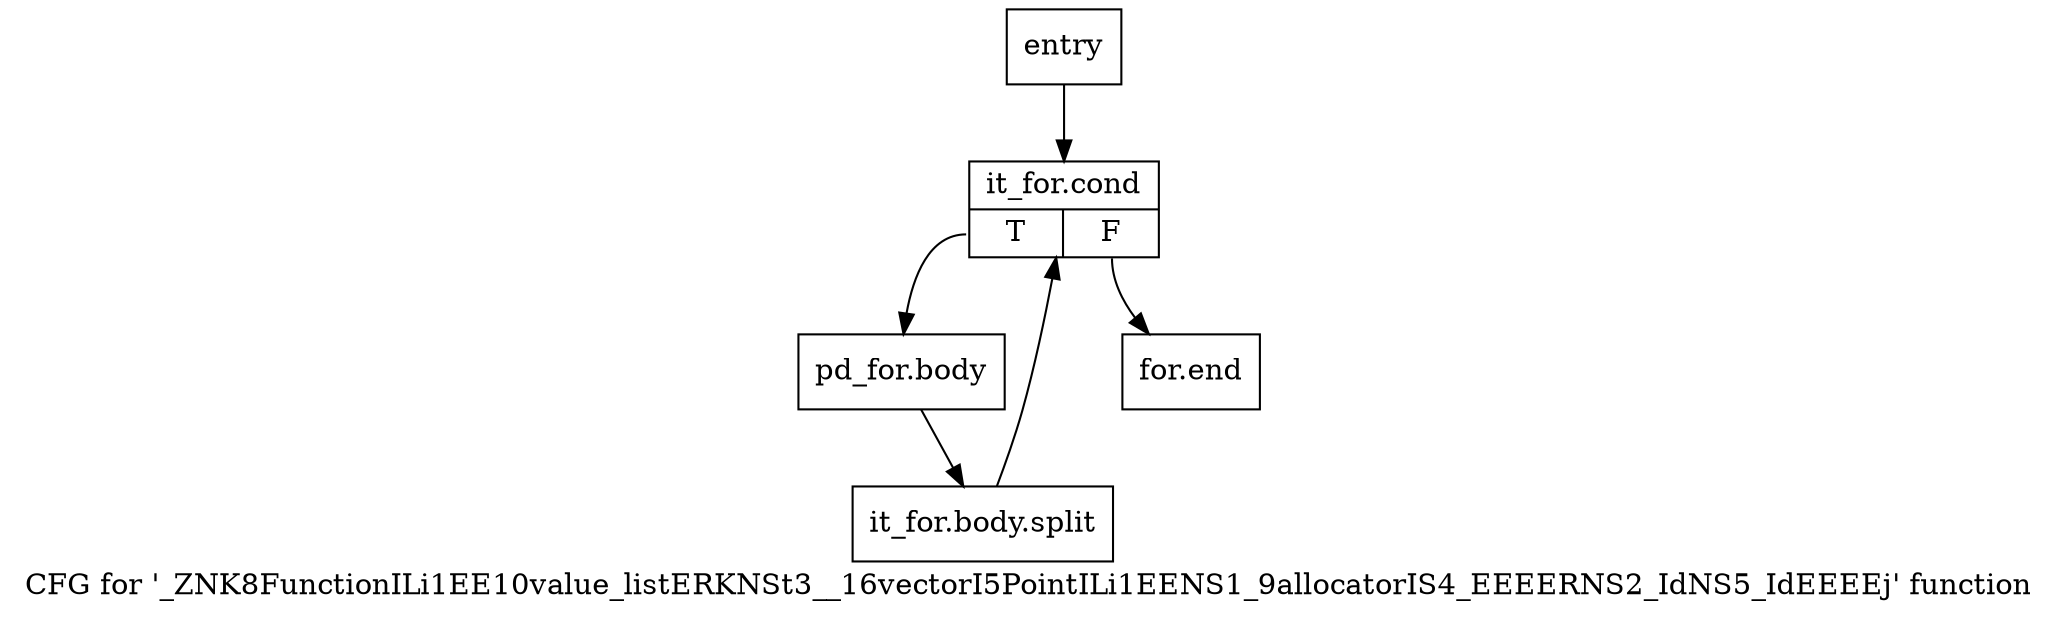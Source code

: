 digraph "CFG for '_ZNK8FunctionILi1EE10value_listERKNSt3__16vectorI5PointILi1EENS1_9allocatorIS4_EEEERNS2_IdNS5_IdEEEEj' function" {
	label="CFG for '_ZNK8FunctionILi1EE10value_listERKNSt3__16vectorI5PointILi1EENS1_9allocatorIS4_EEEERNS2_IdNS5_IdEEEEj' function";

	Node0x57a8510 [shape=record,label="{entry}"];
	Node0x57a8510 -> Node0x57a8560;
	Node0x57a8560 [shape=record,label="{it_for.cond|{<s0>T|<s1>F}}"];
	Node0x57a8560:s0 -> Node0x57a85b0;
	Node0x57a8560:s1 -> Node0x57a8600;
	Node0x57a85b0 [shape=record,label="{pd_for.body}"];
	Node0x57a85b0 -> Node0xa7949d0;
	Node0xa7949d0 [shape=record,label="{it_for.body.split}"];
	Node0xa7949d0 -> Node0x57a8560;
	Node0x57a8600 [shape=record,label="{for.end}"];
}

